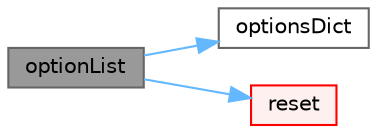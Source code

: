 digraph "optionList"
{
 // LATEX_PDF_SIZE
  bgcolor="transparent";
  edge [fontname=Helvetica,fontsize=10,labelfontname=Helvetica,labelfontsize=10];
  node [fontname=Helvetica,fontsize=10,shape=box,height=0.2,width=0.4];
  rankdir="LR";
  Node1 [id="Node000001",label="optionList",height=0.2,width=0.4,color="gray40", fillcolor="grey60", style="filled", fontcolor="black",tooltip=" "];
  Node1 -> Node2 [id="edge1_Node000001_Node000002",color="steelblue1",style="solid",tooltip=" "];
  Node2 [id="Node000002",label="optionsDict",height=0.2,width=0.4,color="grey40", fillcolor="white", style="filled",URL="$classFoam_1_1fa_1_1optionList.html#ae9bf3bbb265b4ede3519a5e3e8bd2828",tooltip=" "];
  Node1 -> Node3 [id="edge2_Node000001_Node000003",color="steelblue1",style="solid",tooltip=" "];
  Node3 [id="Node000003",label="reset",height=0.2,width=0.4,color="red", fillcolor="#FFF0F0", style="filled",URL="$classFoam_1_1fa_1_1optionList.html#a08d5e47664d164c806dc4d18a7d139aa",tooltip=" "];
}
